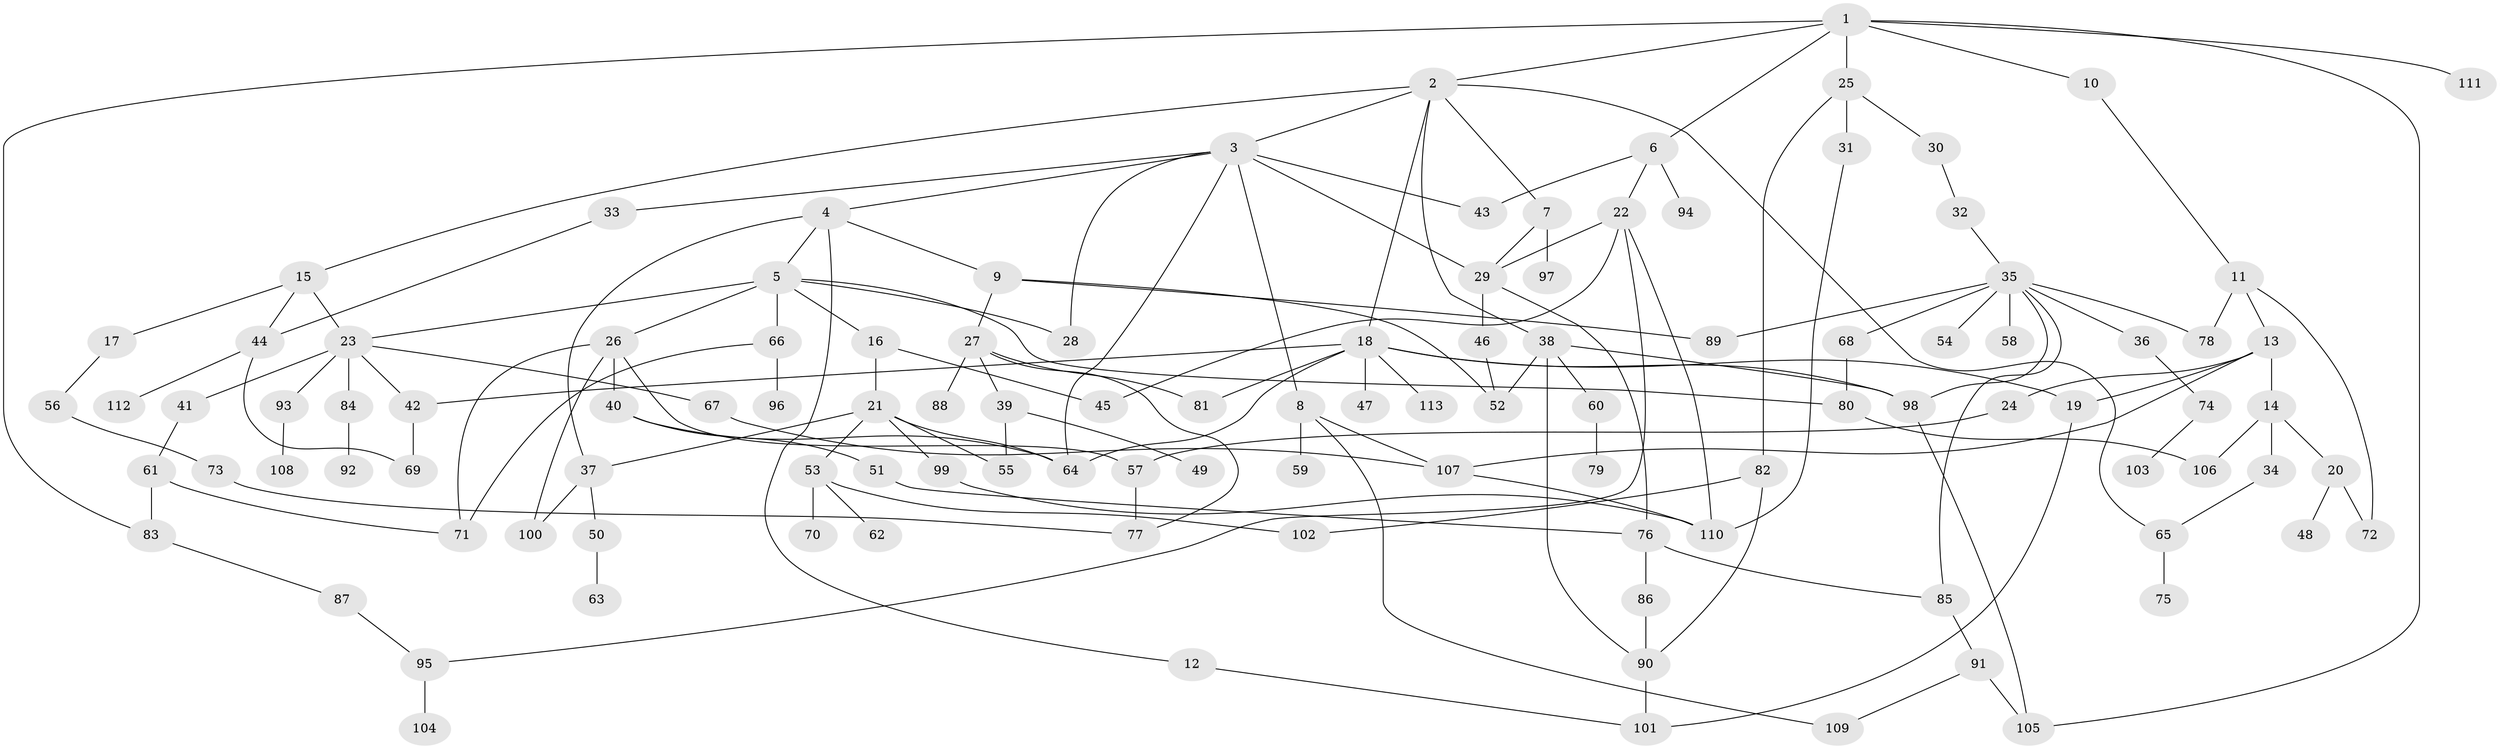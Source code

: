 // Generated by graph-tools (version 1.1) at 2025/42/03/09/25 04:42:12]
// undirected, 113 vertices, 161 edges
graph export_dot {
graph [start="1"]
  node [color=gray90,style=filled];
  1;
  2;
  3;
  4;
  5;
  6;
  7;
  8;
  9;
  10;
  11;
  12;
  13;
  14;
  15;
  16;
  17;
  18;
  19;
  20;
  21;
  22;
  23;
  24;
  25;
  26;
  27;
  28;
  29;
  30;
  31;
  32;
  33;
  34;
  35;
  36;
  37;
  38;
  39;
  40;
  41;
  42;
  43;
  44;
  45;
  46;
  47;
  48;
  49;
  50;
  51;
  52;
  53;
  54;
  55;
  56;
  57;
  58;
  59;
  60;
  61;
  62;
  63;
  64;
  65;
  66;
  67;
  68;
  69;
  70;
  71;
  72;
  73;
  74;
  75;
  76;
  77;
  78;
  79;
  80;
  81;
  82;
  83;
  84;
  85;
  86;
  87;
  88;
  89;
  90;
  91;
  92;
  93;
  94;
  95;
  96;
  97;
  98;
  99;
  100;
  101;
  102;
  103;
  104;
  105;
  106;
  107;
  108;
  109;
  110;
  111;
  112;
  113;
  1 -- 2;
  1 -- 6;
  1 -- 10;
  1 -- 25;
  1 -- 111;
  1 -- 105;
  1 -- 83;
  2 -- 3;
  2 -- 7;
  2 -- 15;
  2 -- 18;
  2 -- 38;
  2 -- 65;
  3 -- 4;
  3 -- 8;
  3 -- 33;
  3 -- 28;
  3 -- 29;
  3 -- 43;
  3 -- 64;
  4 -- 5;
  4 -- 9;
  4 -- 12;
  4 -- 37;
  5 -- 16;
  5 -- 23;
  5 -- 26;
  5 -- 28;
  5 -- 66;
  5 -- 80;
  6 -- 22;
  6 -- 43;
  6 -- 94;
  7 -- 97;
  7 -- 29;
  8 -- 59;
  8 -- 109;
  8 -- 107;
  9 -- 27;
  9 -- 52;
  9 -- 89;
  10 -- 11;
  11 -- 13;
  11 -- 78;
  11 -- 72;
  12 -- 101;
  13 -- 14;
  13 -- 19;
  13 -- 24;
  13 -- 107;
  14 -- 20;
  14 -- 34;
  14 -- 106;
  15 -- 17;
  15 -- 44;
  15 -- 23;
  16 -- 21;
  16 -- 45;
  17 -- 56;
  18 -- 47;
  18 -- 64;
  18 -- 113;
  18 -- 42;
  18 -- 98;
  18 -- 81;
  18 -- 19;
  19 -- 101;
  20 -- 48;
  20 -- 72;
  21 -- 37;
  21 -- 53;
  21 -- 55;
  21 -- 99;
  21 -- 64;
  22 -- 29;
  22 -- 45;
  22 -- 95;
  22 -- 110;
  23 -- 41;
  23 -- 42;
  23 -- 67;
  23 -- 84;
  23 -- 93;
  24 -- 57;
  25 -- 30;
  25 -- 31;
  25 -- 82;
  26 -- 40;
  26 -- 100;
  26 -- 71;
  26 -- 57;
  27 -- 39;
  27 -- 81;
  27 -- 88;
  27 -- 77;
  29 -- 46;
  29 -- 76;
  30 -- 32;
  31 -- 110;
  32 -- 35;
  33 -- 44;
  34 -- 65;
  35 -- 36;
  35 -- 54;
  35 -- 58;
  35 -- 68;
  35 -- 89;
  35 -- 85;
  35 -- 98;
  35 -- 78;
  36 -- 74;
  37 -- 50;
  37 -- 100;
  38 -- 52;
  38 -- 60;
  38 -- 90;
  38 -- 98;
  39 -- 49;
  39 -- 55;
  40 -- 51;
  40 -- 64;
  41 -- 61;
  42 -- 69;
  44 -- 112;
  44 -- 69;
  46 -- 52;
  50 -- 63;
  51 -- 76;
  53 -- 62;
  53 -- 70;
  53 -- 102;
  56 -- 73;
  57 -- 77;
  60 -- 79;
  61 -- 71;
  61 -- 83;
  65 -- 75;
  66 -- 96;
  66 -- 71;
  67 -- 107;
  68 -- 80;
  73 -- 77;
  74 -- 103;
  76 -- 85;
  76 -- 86;
  80 -- 106;
  82 -- 102;
  82 -- 90;
  83 -- 87;
  84 -- 92;
  85 -- 91;
  86 -- 90;
  87 -- 95;
  90 -- 101;
  91 -- 109;
  91 -- 105;
  93 -- 108;
  95 -- 104;
  98 -- 105;
  99 -- 110;
  107 -- 110;
}
